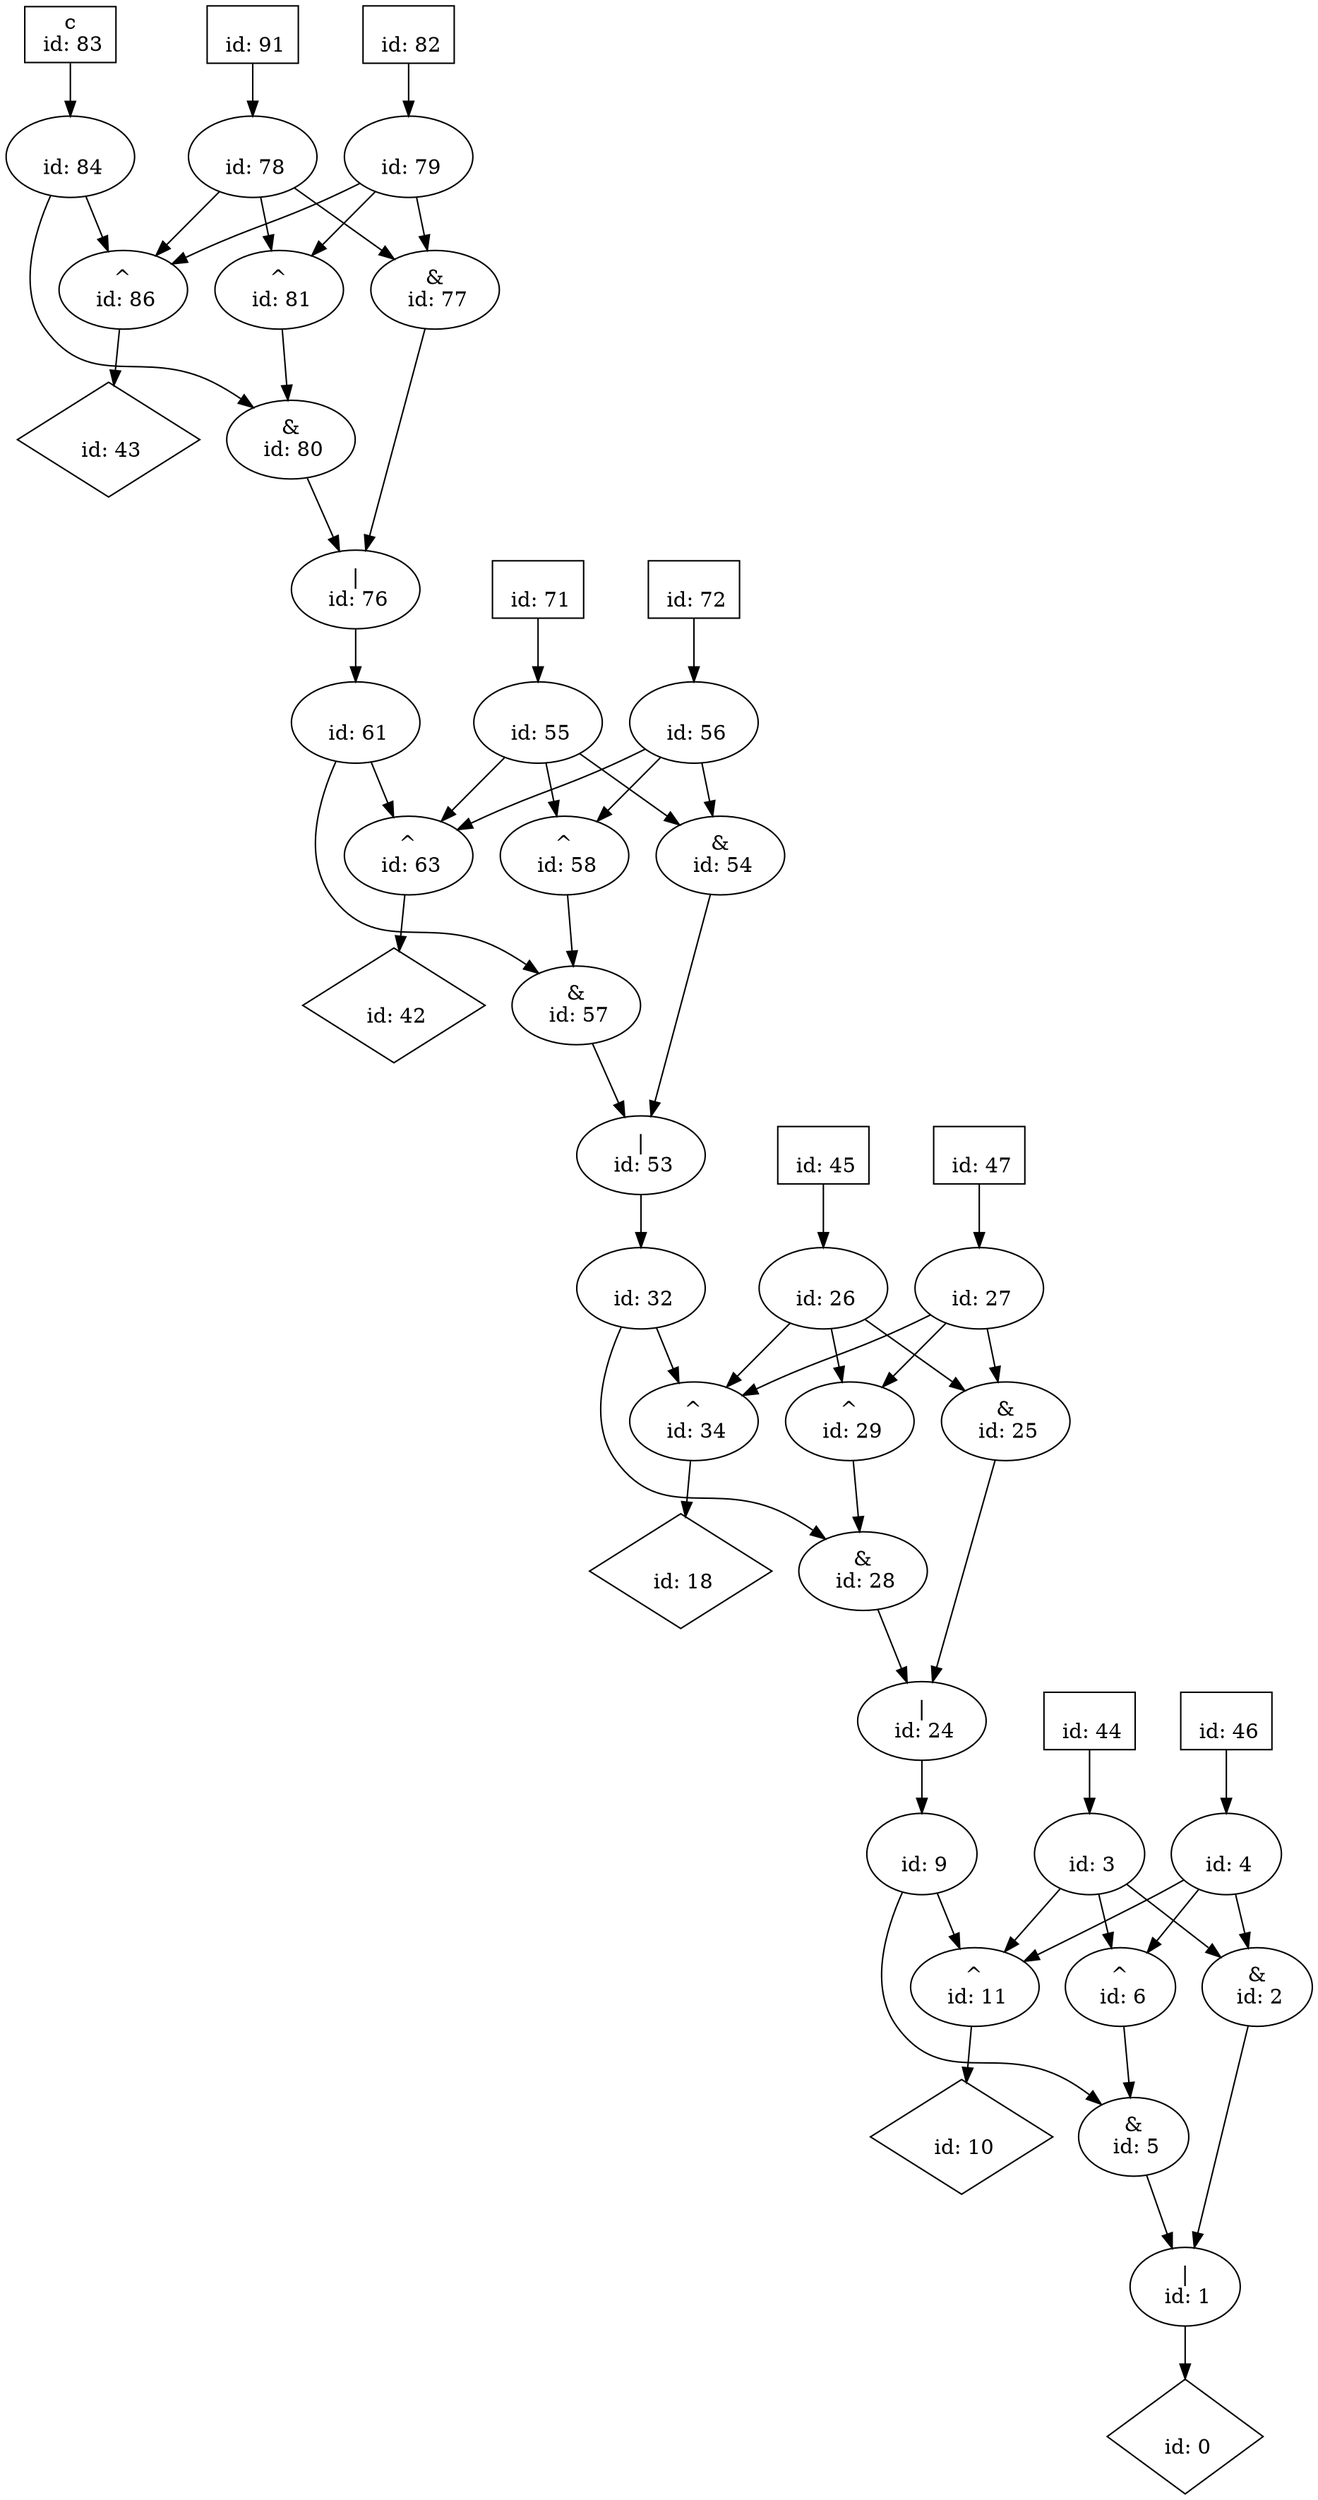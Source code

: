 digraph G {
n0 [label="\n id: 0",shape="diamond"];
n1 [label="|\n id: 1"];
n2 [label="&\n id: 2"];
n3 [label="\n id: 3"];
n4 [label="\n id: 4"];
n5 [label="&\n id: 5"];
n6 [label="^\n id: 6"];
n9 [label="\n id: 9"];
n10 [label="\n id: 10",shape="diamond"];
n11 [label="^\n id: 11"];
n18 [label="\n id: 18",shape="diamond"];
n24 [label="|\n id: 24"];
n25 [label="&\n id: 25"];
n26 [label="\n id: 26"];
n27 [label="\n id: 27"];
n28 [label="&\n id: 28"];
n29 [label="^\n id: 29"];
n32 [label="\n id: 32"];
n34 [label="^\n id: 34"];
n42 [label="\n id: 42",shape="diamond"];
n43 [label="\n id: 43",shape="diamond"];
n44 [label="\n id: 44",shape="box"];
n45 [label="\n id: 45",shape="box"];
n46 [label="\n id: 46",shape="box"];
n47 [label="\n id: 47",shape="box"];
n53 [label="|\n id: 53"];
n54 [label="&\n id: 54"];
n55 [label="\n id: 55"];
n56 [label="\n id: 56"];
n57 [label="&\n id: 57"];
n58 [label="^\n id: 58"];
n61 [label="\n id: 61"];
n63 [label="^\n id: 63"];
n71 [label="\n id: 71",shape="box"];
n72 [label="\n id: 72",shape="box"];
n76 [label="|\n id: 76"];
n77 [label="&\n id: 77"];
n78 [label="\n id: 78"];
n79 [label="\n id: 79"];
n80 [label="&\n id: 80"];
n81 [label="^\n id: 81"];
n84 [label="\n id: 84"];
n86 [label="^\n id: 86"];
n91 [label="\n id: 91",shape="box"];
n82 [label="\n id: 82",shape="box"];
n83 [label="c\n id: 83",shape="box"];
n1 -> n0
n2 -> n1
n3 -> n2
n3 -> n11
n3 -> n6
n4 -> n2
n4 -> n6
n4 -> n11
n5 -> n1
n6 -> n5
n9 -> n5
n9 -> n11
n11 -> n10
n24 -> n9
n25 -> n24
n26 -> n25
n26 -> n34
n26 -> n29
n27 -> n25
n27 -> n29
n27 -> n34
n28 -> n24
n29 -> n28
n32 -> n28
n32 -> n34
n34 -> n18
n44 -> n3
n45 -> n26
n46 -> n4
n47 -> n27
n53 -> n32
n54 -> n53
n55 -> n54
n55 -> n63
n55 -> n58
n56 -> n54
n56 -> n58
n56 -> n63
n57 -> n53
n58 -> n57
n61 -> n57
n61 -> n63
n63 -> n42
n71 -> n55
n72 -> n56
n76 -> n61
n77 -> n76
n78 -> n77
n78 -> n86
n78 -> n81
n79 -> n77
n79 -> n81
n79 -> n86
n80 -> n76
n81 -> n80
n84 -> n80
n84 -> n86
n86 -> n43
n91 -> n78
n82 -> n79
n83 -> n84
}
